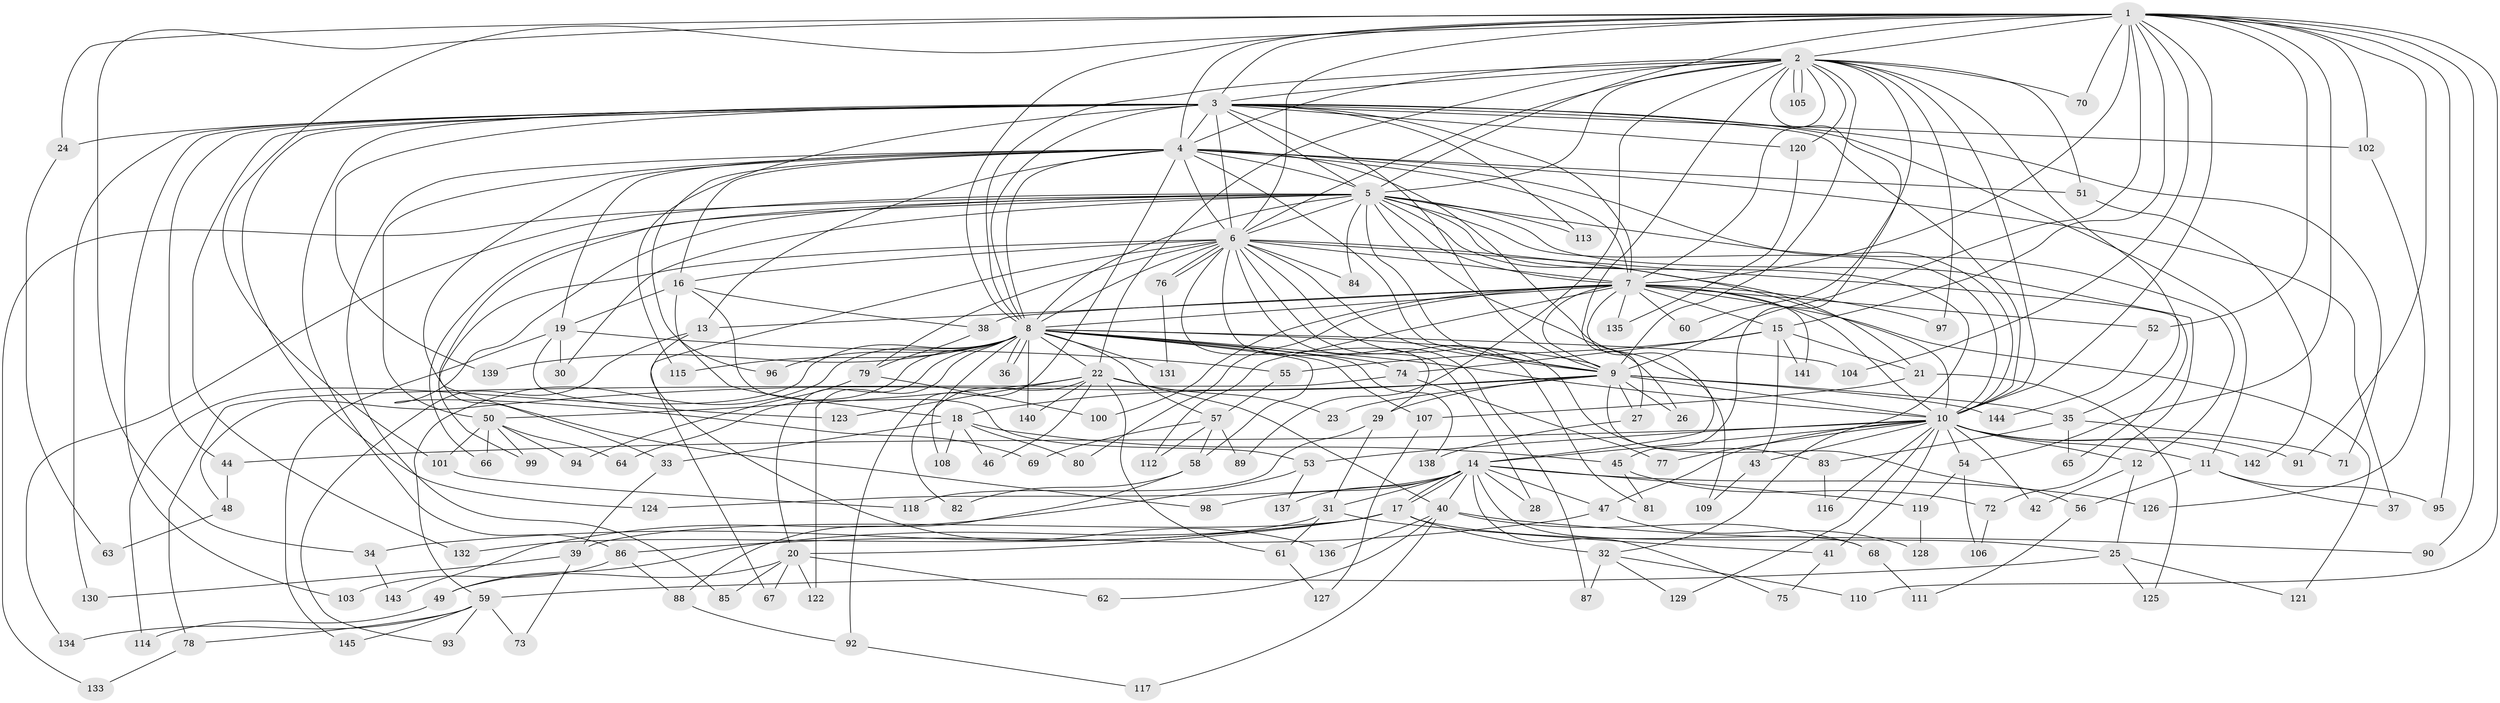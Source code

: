 // Generated by graph-tools (version 1.1) at 2025/01/03/09/25 03:01:18]
// undirected, 145 vertices, 315 edges
graph export_dot {
graph [start="1"]
  node [color=gray90,style=filled];
  1;
  2;
  3;
  4;
  5;
  6;
  7;
  8;
  9;
  10;
  11;
  12;
  13;
  14;
  15;
  16;
  17;
  18;
  19;
  20;
  21;
  22;
  23;
  24;
  25;
  26;
  27;
  28;
  29;
  30;
  31;
  32;
  33;
  34;
  35;
  36;
  37;
  38;
  39;
  40;
  41;
  42;
  43;
  44;
  45;
  46;
  47;
  48;
  49;
  50;
  51;
  52;
  53;
  54;
  55;
  56;
  57;
  58;
  59;
  60;
  61;
  62;
  63;
  64;
  65;
  66;
  67;
  68;
  69;
  70;
  71;
  72;
  73;
  74;
  75;
  76;
  77;
  78;
  79;
  80;
  81;
  82;
  83;
  84;
  85;
  86;
  87;
  88;
  89;
  90;
  91;
  92;
  93;
  94;
  95;
  96;
  97;
  98;
  99;
  100;
  101;
  102;
  103;
  104;
  105;
  106;
  107;
  108;
  109;
  110;
  111;
  112;
  113;
  114;
  115;
  116;
  117;
  118;
  119;
  120;
  121;
  122;
  123;
  124;
  125;
  126;
  127;
  128;
  129;
  130;
  131;
  132;
  133;
  134;
  135;
  136;
  137;
  138;
  139;
  140;
  141;
  142;
  143;
  144;
  145;
  1 -- 2;
  1 -- 3;
  1 -- 4;
  1 -- 5;
  1 -- 6;
  1 -- 7;
  1 -- 8;
  1 -- 9;
  1 -- 10;
  1 -- 15;
  1 -- 24;
  1 -- 34;
  1 -- 52;
  1 -- 54;
  1 -- 70;
  1 -- 90;
  1 -- 91;
  1 -- 95;
  1 -- 101;
  1 -- 102;
  1 -- 104;
  1 -- 110;
  2 -- 3;
  2 -- 4;
  2 -- 5;
  2 -- 6;
  2 -- 7;
  2 -- 8;
  2 -- 9;
  2 -- 10;
  2 -- 22;
  2 -- 27;
  2 -- 35;
  2 -- 45;
  2 -- 51;
  2 -- 60;
  2 -- 70;
  2 -- 89;
  2 -- 97;
  2 -- 105;
  2 -- 105;
  2 -- 120;
  3 -- 4;
  3 -- 5;
  3 -- 6;
  3 -- 7;
  3 -- 8;
  3 -- 9;
  3 -- 10;
  3 -- 11;
  3 -- 24;
  3 -- 44;
  3 -- 71;
  3 -- 86;
  3 -- 102;
  3 -- 103;
  3 -- 113;
  3 -- 115;
  3 -- 120;
  3 -- 124;
  3 -- 130;
  3 -- 132;
  3 -- 139;
  4 -- 5;
  4 -- 6;
  4 -- 7;
  4 -- 8;
  4 -- 9;
  4 -- 10;
  4 -- 13;
  4 -- 16;
  4 -- 19;
  4 -- 37;
  4 -- 50;
  4 -- 51;
  4 -- 85;
  4 -- 92;
  4 -- 96;
  4 -- 98;
  4 -- 109;
  5 -- 6;
  5 -- 7;
  5 -- 8;
  5 -- 9;
  5 -- 10;
  5 -- 12;
  5 -- 21;
  5 -- 26;
  5 -- 30;
  5 -- 32;
  5 -- 33;
  5 -- 66;
  5 -- 69;
  5 -- 72;
  5 -- 84;
  5 -- 113;
  5 -- 133;
  5 -- 134;
  6 -- 7;
  6 -- 8;
  6 -- 9;
  6 -- 10;
  6 -- 16;
  6 -- 28;
  6 -- 29;
  6 -- 65;
  6 -- 67;
  6 -- 76;
  6 -- 76;
  6 -- 79;
  6 -- 81;
  6 -- 83;
  6 -- 84;
  6 -- 87;
  6 -- 99;
  7 -- 8;
  7 -- 9;
  7 -- 10;
  7 -- 13;
  7 -- 14;
  7 -- 15;
  7 -- 38;
  7 -- 52;
  7 -- 60;
  7 -- 80;
  7 -- 97;
  7 -- 100;
  7 -- 112;
  7 -- 121;
  7 -- 135;
  7 -- 141;
  8 -- 9;
  8 -- 10;
  8 -- 20;
  8 -- 22;
  8 -- 36;
  8 -- 36;
  8 -- 57;
  8 -- 58;
  8 -- 59;
  8 -- 64;
  8 -- 74;
  8 -- 96;
  8 -- 104;
  8 -- 107;
  8 -- 108;
  8 -- 114;
  8 -- 115;
  8 -- 122;
  8 -- 131;
  8 -- 138;
  8 -- 139;
  8 -- 140;
  9 -- 10;
  9 -- 18;
  9 -- 23;
  9 -- 26;
  9 -- 27;
  9 -- 29;
  9 -- 35;
  9 -- 48;
  9 -- 56;
  9 -- 144;
  10 -- 11;
  10 -- 12;
  10 -- 14;
  10 -- 41;
  10 -- 42;
  10 -- 43;
  10 -- 44;
  10 -- 47;
  10 -- 53;
  10 -- 54;
  10 -- 77;
  10 -- 91;
  10 -- 116;
  10 -- 129;
  10 -- 142;
  11 -- 37;
  11 -- 56;
  11 -- 95;
  12 -- 25;
  12 -- 42;
  13 -- 93;
  13 -- 136;
  14 -- 17;
  14 -- 17;
  14 -- 28;
  14 -- 31;
  14 -- 40;
  14 -- 47;
  14 -- 68;
  14 -- 75;
  14 -- 98;
  14 -- 119;
  14 -- 124;
  14 -- 126;
  14 -- 137;
  15 -- 21;
  15 -- 43;
  15 -- 55;
  15 -- 74;
  15 -- 141;
  16 -- 18;
  16 -- 19;
  16 -- 38;
  16 -- 53;
  17 -- 20;
  17 -- 25;
  17 -- 32;
  17 -- 34;
  17 -- 39;
  17 -- 49;
  18 -- 33;
  18 -- 45;
  18 -- 46;
  18 -- 80;
  18 -- 108;
  19 -- 30;
  19 -- 55;
  19 -- 123;
  19 -- 145;
  20 -- 49;
  20 -- 62;
  20 -- 67;
  20 -- 85;
  20 -- 122;
  21 -- 107;
  21 -- 125;
  22 -- 23;
  22 -- 40;
  22 -- 46;
  22 -- 50;
  22 -- 61;
  22 -- 82;
  22 -- 123;
  22 -- 140;
  24 -- 63;
  25 -- 59;
  25 -- 121;
  25 -- 125;
  27 -- 138;
  29 -- 31;
  29 -- 118;
  31 -- 41;
  31 -- 61;
  31 -- 132;
  32 -- 87;
  32 -- 110;
  32 -- 129;
  33 -- 39;
  34 -- 143;
  35 -- 65;
  35 -- 71;
  35 -- 83;
  38 -- 79;
  39 -- 73;
  39 -- 130;
  40 -- 62;
  40 -- 68;
  40 -- 90;
  40 -- 117;
  40 -- 136;
  41 -- 75;
  43 -- 109;
  44 -- 48;
  45 -- 72;
  45 -- 81;
  47 -- 86;
  47 -- 128;
  48 -- 63;
  49 -- 114;
  50 -- 64;
  50 -- 66;
  50 -- 94;
  50 -- 99;
  50 -- 101;
  51 -- 142;
  52 -- 144;
  53 -- 137;
  53 -- 143;
  54 -- 106;
  54 -- 119;
  55 -- 57;
  56 -- 111;
  57 -- 58;
  57 -- 69;
  57 -- 89;
  57 -- 112;
  58 -- 82;
  58 -- 88;
  59 -- 73;
  59 -- 78;
  59 -- 93;
  59 -- 134;
  59 -- 145;
  61 -- 127;
  68 -- 111;
  72 -- 106;
  74 -- 77;
  74 -- 78;
  76 -- 131;
  78 -- 133;
  79 -- 94;
  79 -- 100;
  83 -- 116;
  86 -- 88;
  86 -- 103;
  88 -- 92;
  92 -- 117;
  101 -- 118;
  102 -- 126;
  107 -- 127;
  119 -- 128;
  120 -- 135;
}
